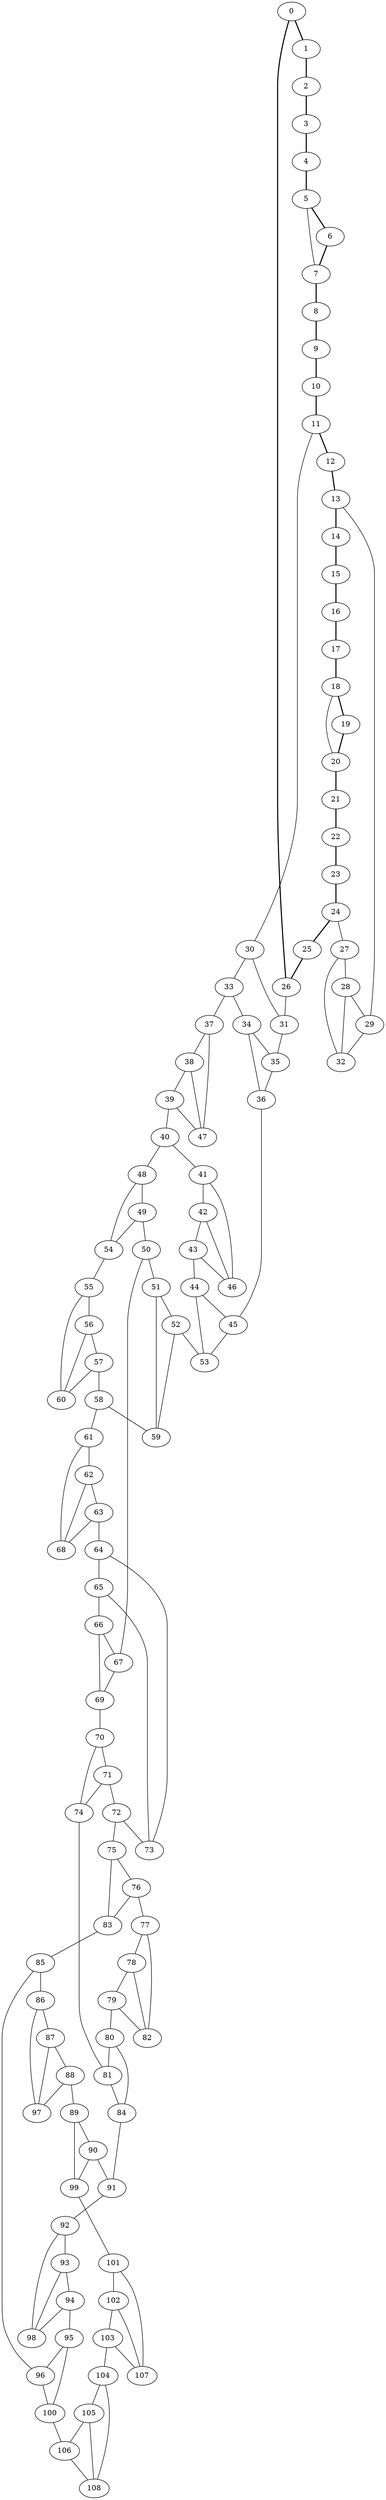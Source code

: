 //Inside of this graph isn't 3-connected
graph G {
0 [ pos = " 21.00,0.00!" ];
0 -- 1[style=bold];
0 -- 26[style=bold];
1 [ pos = " 20.43,4.84!" ];
1 -- 2[style=bold];
2 [ pos = " 18.77,9.42!" ];
2 -- 3[style=bold];
3 [ pos = " 16.09,13.50!" ];
3 -- 4[style=bold];
4 [ pos = " 12.54,16.84!" ];
4 -- 5[style=bold];
5 [ pos = " 8.32,19.28!" ];
5 -- 6[style=bold];
5 -- 7;
6 [ pos = " 3.65,20.68!" ];
6 -- 7[style=bold];
7 [ pos = " -1.22,20.96!" ];
7 -- 8[style=bold];
8 [ pos = " -6.02,20.12!" ];
8 -- 9[style=bold];
9 [ pos = " -10.50,18.19!" ];
9 -- 10[style=bold];
10 [ pos = " -14.41,15.27!" ];
10 -- 11[style=bold];
11 [ pos = " -17.55,11.54!" ];
11 -- 12[style=bold];
11 -- 30;
12 [ pos = " -19.73,7.18!" ];
12 -- 13[style=bold];
13 [ pos = " -20.86,2.44!" ];
13 -- 14[style=bold];
13 -- 29;
14 [ pos = " -20.86,-2.44!" ];
14 -- 15[style=bold];
15 [ pos = " -19.73,-7.18!" ];
15 -- 16[style=bold];
16 [ pos = " -17.55,-11.54!" ];
16 -- 17[style=bold];
17 [ pos = " -14.41,-15.27!" ];
17 -- 18[style=bold];
18 [ pos = " -10.50,-18.19!" ];
18 -- 19[style=bold];
18 -- 20;
19 [ pos = " -6.02,-20.12!" ];
19 -- 20[style=bold];
20 [ pos = " -1.22,-20.96!" ];
20 -- 21[style=bold];
21 [ pos = " 3.65,-20.68!" ];
21 -- 22[style=bold];
22 [ pos = " 8.32,-19.28!" ];
22 -- 23[style=bold];
23 [ pos = " 12.54,-16.84!" ];
23 -- 24[style=bold];
24 [ pos = " 16.09,-13.50!" ];
24 -- 25[style=bold];
24 -- 27;
25 [ pos = " 18.77,-9.42!" ];
25 -- 26[style=bold];
26 [ pos = " 20.43,-4.84!" ];
26 -- 31;
27 -- 28;
27 -- 32;
28 -- 29;
28 -- 32;
29 -- 32;
30 -- 31;
30 -- 33;
31 -- 35;
33 -- 34;
33 -- 37;
34 -- 35;
34 -- 36;
35 -- 36;
36 -- 45;
37 -- 38;
37 -- 47;
38 -- 39;
38 -- 47;
39 -- 40;
39 -- 47;
40 -- 41;
40 -- 48;
41 -- 42;
41 -- 46;
42 -- 43;
42 -- 46;
43 -- 44;
43 -- 46;
44 -- 45;
44 -- 53;
45 -- 53;
48 -- 49;
48 -- 54;
49 -- 50;
49 -- 54;
50 -- 51;
50 -- 67;
51 -- 52;
51 -- 59;
52 -- 53;
52 -- 59;
54 -- 55;
55 -- 56;
55 -- 60;
56 -- 57;
56 -- 60;
57 -- 58;
57 -- 60;
58 -- 59;
58 -- 61;
61 -- 62;
61 -- 68;
62 -- 63;
62 -- 68;
63 -- 64;
63 -- 68;
64 -- 65;
64 -- 73;
65 -- 66;
65 -- 73;
66 -- 67;
66 -- 69;
67 -- 69;
69 -- 70;
70 -- 71;
70 -- 74;
71 -- 72;
71 -- 74;
72 -- 73;
72 -- 75;
74 -- 81;
75 -- 76;
75 -- 83;
76 -- 77;
76 -- 83;
77 -- 78;
77 -- 82;
78 -- 79;
78 -- 82;
79 -- 80;
79 -- 82;
80 -- 81;
80 -- 84;
81 -- 84;
83 -- 85;
84 -- 91;
85 -- 86;
85 -- 96;
86 -- 87;
86 -- 97;
87 -- 88;
87 -- 97;
88 -- 89;
88 -- 97;
89 -- 90;
89 -- 99;
90 -- 91;
90 -- 99;
91 -- 92;
92 -- 93;
92 -- 98;
93 -- 94;
93 -- 98;
94 -- 95;
94 -- 98;
95 -- 96;
95 -- 100;
96 -- 100;
99 -- 101;
100 -- 106;
101 -- 102;
101 -- 107;
102 -- 103;
102 -- 107;
103 -- 104;
103 -- 107;
104 -- 105;
104 -- 108;
105 -- 106;
105 -- 108;
106 -- 108;
}
